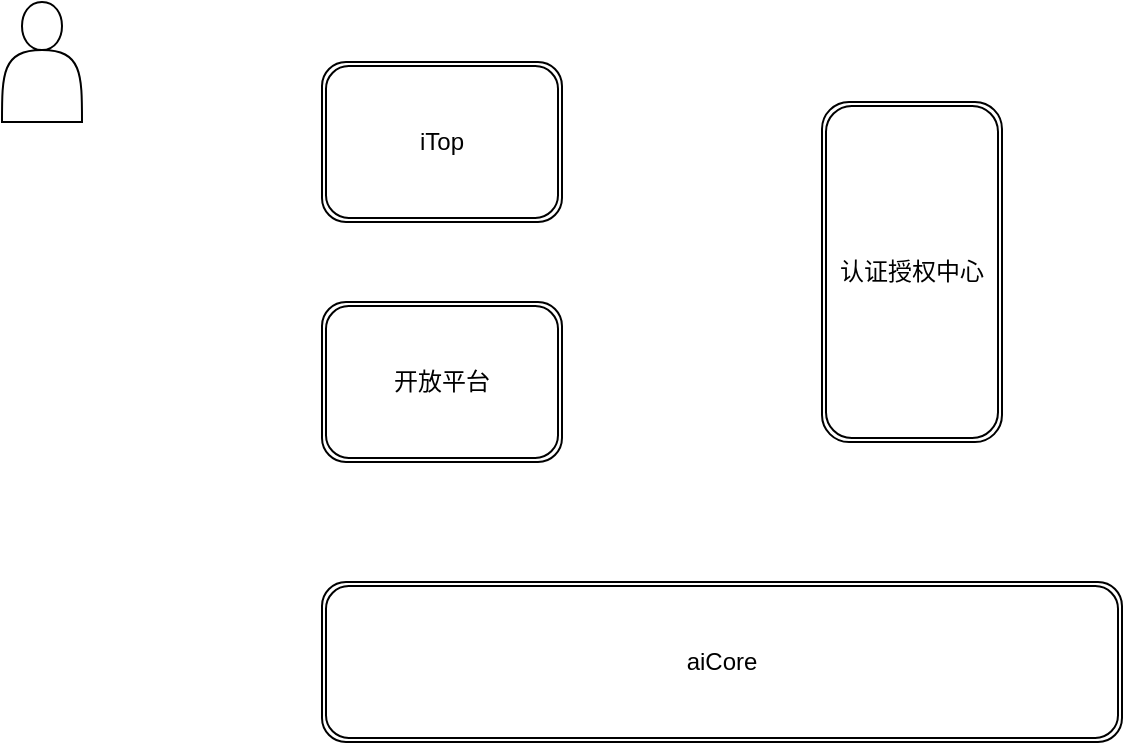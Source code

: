 <mxfile version="14.0.0" type="github"><diagram id="kdde09D2nnx4coVuQpx-" name="第 1 页"><mxGraphModel dx="1038" dy="548" grid="1" gridSize="10" guides="1" tooltips="1" connect="1" arrows="1" fold="1" page="1" pageScale="1" pageWidth="827" pageHeight="1169" math="0" shadow="0"><root><mxCell id="0"/><mxCell id="1" parent="0"/><mxCell id="HxBF0iYT7sKtN1toAZas-1" value="" style="shape=actor;whiteSpace=wrap;html=1;" vertex="1" parent="1"><mxGeometry x="60" y="140" width="40" height="60" as="geometry"/></mxCell><mxCell id="HxBF0iYT7sKtN1toAZas-4" value="开放平台" style="shape=ext;double=1;rounded=1;whiteSpace=wrap;html=1;" vertex="1" parent="1"><mxGeometry x="220" y="290" width="120" height="80" as="geometry"/></mxCell><mxCell id="HxBF0iYT7sKtN1toAZas-5" value="iTop" style="shape=ext;double=1;rounded=1;whiteSpace=wrap;html=1;" vertex="1" parent="1"><mxGeometry x="220" y="170" width="120" height="80" as="geometry"/></mxCell><mxCell id="HxBF0iYT7sKtN1toAZas-6" value="aiCore" style="shape=ext;double=1;rounded=1;whiteSpace=wrap;html=1;" vertex="1" parent="1"><mxGeometry x="220" y="430" width="400" height="80" as="geometry"/></mxCell><mxCell id="HxBF0iYT7sKtN1toAZas-7" value="认证授权中心" style="shape=ext;double=1;rounded=1;whiteSpace=wrap;html=1;" vertex="1" parent="1"><mxGeometry x="470" y="190" width="90" height="170" as="geometry"/></mxCell></root></mxGraphModel></diagram></mxfile>